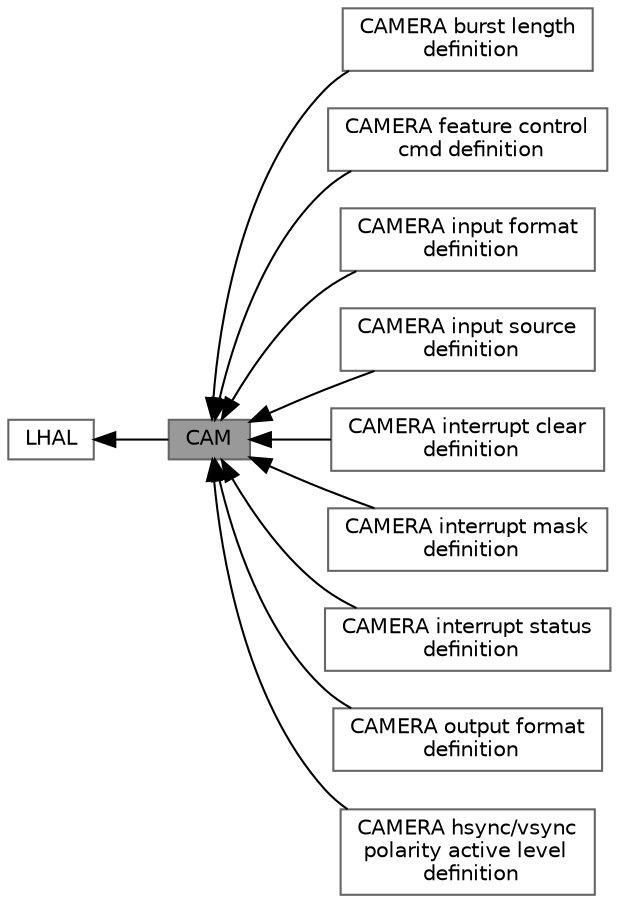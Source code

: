 digraph "CAM"
{
 // LATEX_PDF_SIZE
  bgcolor="transparent";
  edge [fontname=Helvetica,fontsize=10,labelfontname=Helvetica,labelfontsize=10];
  node [fontname=Helvetica,fontsize=10,shape=box,height=0.2,width=0.4];
  rankdir=LR;
  Node1 [label="CAM",height=0.2,width=0.4,color="gray40", fillcolor="grey60", style="filled", fontcolor="black",tooltip=" "];
  Node10 [label="CAMERA burst length\l definition",height=0.2,width=0.4,color="grey40", fillcolor="white", style="filled",URL="$group___c_a_m___b_u_r_s_t.html",tooltip=" "];
  Node11 [label="CAMERA feature control\l cmd definition",height=0.2,width=0.4,color="grey40", fillcolor="white", style="filled",URL="$group___c_a_m___c_m_d.html",tooltip=" "];
  Node3 [label="CAMERA input format\l definition",height=0.2,width=0.4,color="grey40", fillcolor="white", style="filled",URL="$group___c_a_m___i_n_p_u_t___f_o_r_m_a_t.html",tooltip=" "];
  Node9 [label="CAMERA input source\l definition",height=0.2,width=0.4,color="grey40", fillcolor="white", style="filled",URL="$group___c_a_m___i_n_p_u_t___s_o_u_r_c_e.html",tooltip=" "];
  Node7 [label="CAMERA interrupt clear\l definition",height=0.2,width=0.4,color="grey40", fillcolor="white", style="filled",URL="$group___c_a_m___i_n_t_c_l_r.html",tooltip=" "];
  Node6 [label="CAMERA interrupt mask\l definition",height=0.2,width=0.4,color="grey40", fillcolor="white", style="filled",URL="$group___c_a_m___i_n_t_m_a_s_k.html",tooltip=" "];
  Node5 [label="CAMERA interrupt status\l definition",height=0.2,width=0.4,color="grey40", fillcolor="white", style="filled",URL="$group___c_a_m___i_n_t_s_t_s.html",tooltip=" "];
  Node4 [label="CAMERA output format\l definition",height=0.2,width=0.4,color="grey40", fillcolor="white", style="filled",URL="$group___c_a_m___o_u_t_p_u_t___f_o_r_m_a_t.html",tooltip=" "];
  Node8 [label="CAMERA hsync/vsync\l polarity active level\l definition",height=0.2,width=0.4,color="grey40", fillcolor="white", style="filled",URL="$group___c_a_m___p_o_l_a_r_i_t_y.html",tooltip=" "];
  Node2 [label="LHAL",height=0.2,width=0.4,color="grey40", fillcolor="white", style="filled",URL="$group___l_h_a_l.html",tooltip=" "];
  Node2->Node1 [shape=plaintext, dir="back", style="solid"];
  Node1->Node3 [shape=plaintext, dir="back", style="solid"];
  Node1->Node4 [shape=plaintext, dir="back", style="solid"];
  Node1->Node5 [shape=plaintext, dir="back", style="solid"];
  Node1->Node6 [shape=plaintext, dir="back", style="solid"];
  Node1->Node7 [shape=plaintext, dir="back", style="solid"];
  Node1->Node8 [shape=plaintext, dir="back", style="solid"];
  Node1->Node9 [shape=plaintext, dir="back", style="solid"];
  Node1->Node10 [shape=plaintext, dir="back", style="solid"];
  Node1->Node11 [shape=plaintext, dir="back", style="solid"];
}
